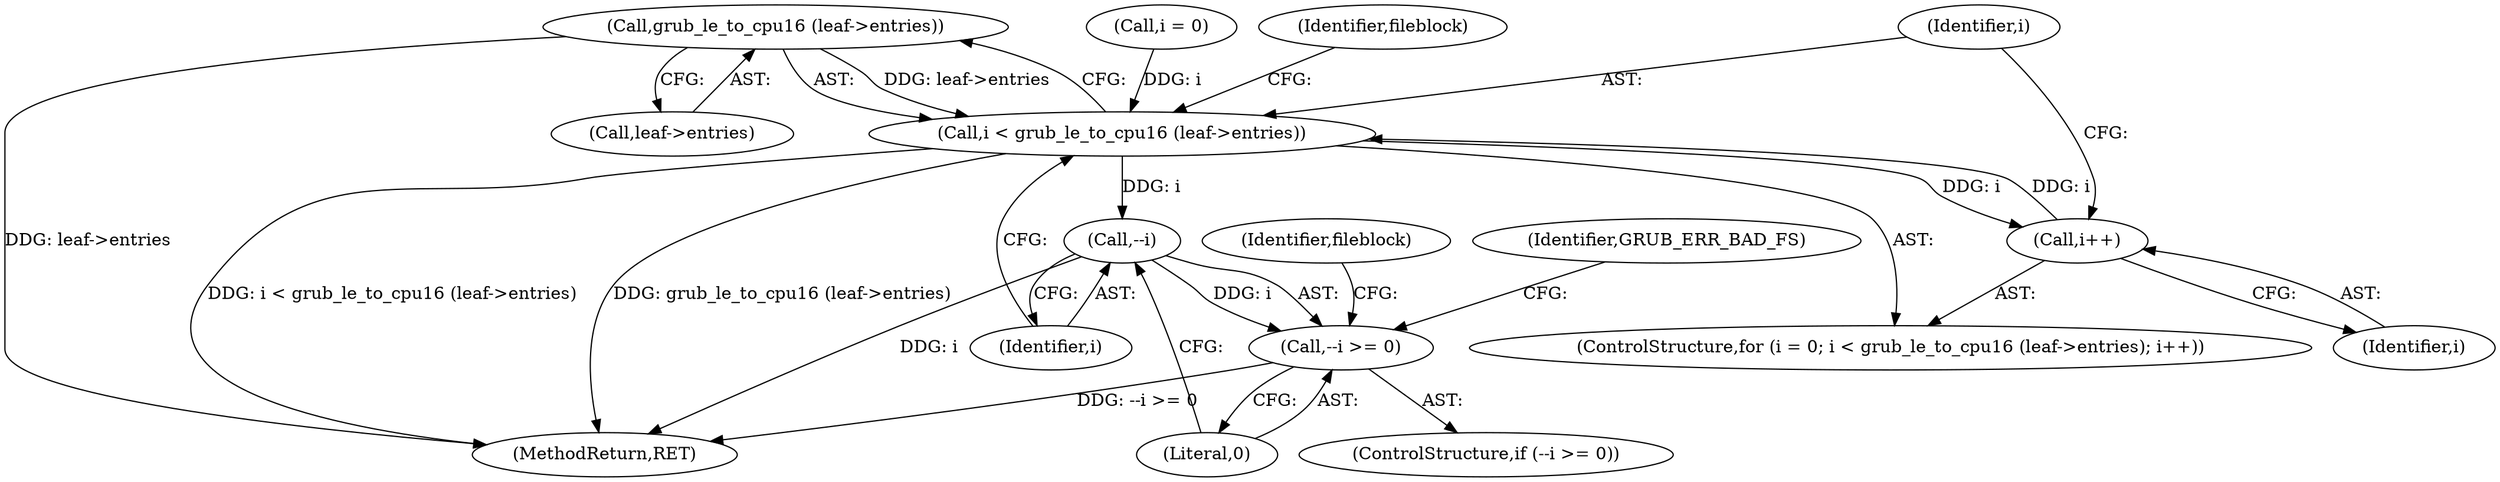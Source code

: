 digraph "0_radare2_65000a7fd9eea62359e6d6714f17b94a99a82edd_0@pointer" {
"1000184" [label="(Call,grub_le_to_cpu16 (leaf->entries))"];
"1000182" [label="(Call,i < grub_le_to_cpu16 (leaf->entries))"];
"1000188" [label="(Call,i++)"];
"1000203" [label="(Call,--i)"];
"1000202" [label="(Call,--i >= 0)"];
"1000183" [label="(Identifier,i)"];
"1000193" [label="(Identifier,fileblock)"];
"1000182" [label="(Call,i < grub_le_to_cpu16 (leaf->entries))"];
"1000203" [label="(Call,--i)"];
"1000205" [label="(Literal,0)"];
"1000178" [label="(ControlStructure,for (i = 0; i < grub_le_to_cpu16 (leaf->entries); i++))"];
"1000204" [label="(Identifier,i)"];
"1000201" [label="(ControlStructure,if (--i >= 0))"];
"1000208" [label="(Identifier,fileblock)"];
"1000185" [label="(Call,leaf->entries)"];
"1000188" [label="(Call,i++)"];
"1000429" [label="(MethodReturn,RET)"];
"1000189" [label="(Identifier,i)"];
"1000202" [label="(Call,--i >= 0)"];
"1000179" [label="(Call,i = 0)"];
"1000184" [label="(Call,grub_le_to_cpu16 (leaf->entries))"];
"1000256" [label="(Identifier,GRUB_ERR_BAD_FS)"];
"1000184" -> "1000182"  [label="AST: "];
"1000184" -> "1000185"  [label="CFG: "];
"1000185" -> "1000184"  [label="AST: "];
"1000182" -> "1000184"  [label="CFG: "];
"1000184" -> "1000429"  [label="DDG: leaf->entries"];
"1000184" -> "1000182"  [label="DDG: leaf->entries"];
"1000182" -> "1000178"  [label="AST: "];
"1000183" -> "1000182"  [label="AST: "];
"1000193" -> "1000182"  [label="CFG: "];
"1000204" -> "1000182"  [label="CFG: "];
"1000182" -> "1000429"  [label="DDG: i < grub_le_to_cpu16 (leaf->entries)"];
"1000182" -> "1000429"  [label="DDG: grub_le_to_cpu16 (leaf->entries)"];
"1000188" -> "1000182"  [label="DDG: i"];
"1000179" -> "1000182"  [label="DDG: i"];
"1000182" -> "1000188"  [label="DDG: i"];
"1000182" -> "1000203"  [label="DDG: i"];
"1000188" -> "1000178"  [label="AST: "];
"1000188" -> "1000189"  [label="CFG: "];
"1000189" -> "1000188"  [label="AST: "];
"1000183" -> "1000188"  [label="CFG: "];
"1000203" -> "1000202"  [label="AST: "];
"1000203" -> "1000204"  [label="CFG: "];
"1000204" -> "1000203"  [label="AST: "];
"1000205" -> "1000203"  [label="CFG: "];
"1000203" -> "1000429"  [label="DDG: i"];
"1000203" -> "1000202"  [label="DDG: i"];
"1000202" -> "1000201"  [label="AST: "];
"1000202" -> "1000205"  [label="CFG: "];
"1000205" -> "1000202"  [label="AST: "];
"1000208" -> "1000202"  [label="CFG: "];
"1000256" -> "1000202"  [label="CFG: "];
"1000202" -> "1000429"  [label="DDG: --i >= 0"];
}
